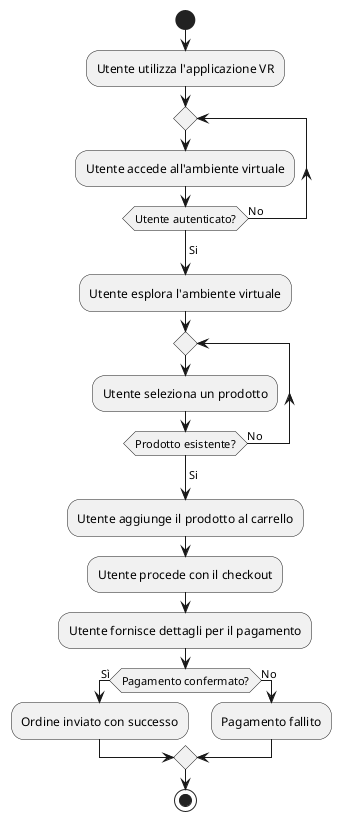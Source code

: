 @startuml
start
:Utente utilizza l'applicazione VR;
repeat
    :Utente accede all'ambiente virtuale;
repeat while (Utente autenticato?) is (No)
->Si;
:Utente esplora l'ambiente virtuale;
repeat
    :Utente seleziona un prodotto;
repeat while (Prodotto esistente?) is (No)
->Si;
:Utente aggiunge il prodotto al carrello;
:Utente procede con il checkout;
:Utente fornisce dettagli per il pagamento;
if (Pagamento confermato?) then (Sì)
    :Ordine inviato con successo;
else (No)
    :Pagamento fallito;
endif
stop
@enduml